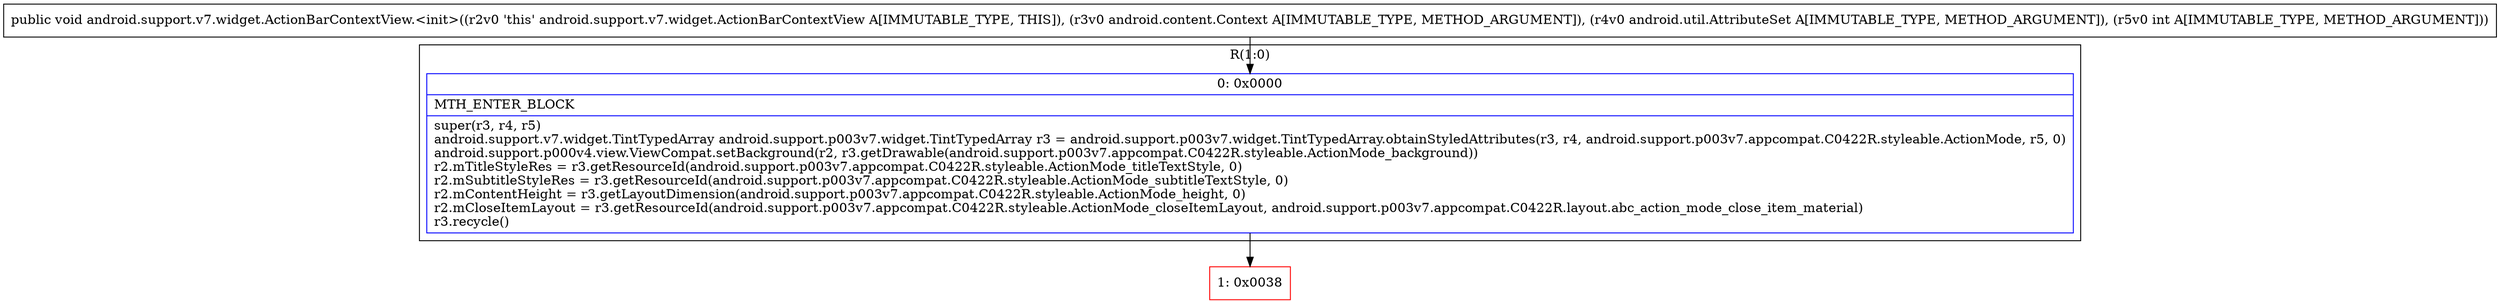 digraph "CFG forandroid.support.v7.widget.ActionBarContextView.\<init\>(Landroid\/content\/Context;Landroid\/util\/AttributeSet;I)V" {
subgraph cluster_Region_1821004710 {
label = "R(1:0)";
node [shape=record,color=blue];
Node_0 [shape=record,label="{0\:\ 0x0000|MTH_ENTER_BLOCK\l|super(r3, r4, r5)\landroid.support.v7.widget.TintTypedArray android.support.p003v7.widget.TintTypedArray r3 = android.support.p003v7.widget.TintTypedArray.obtainStyledAttributes(r3, r4, android.support.p003v7.appcompat.C0422R.styleable.ActionMode, r5, 0)\landroid.support.p000v4.view.ViewCompat.setBackground(r2, r3.getDrawable(android.support.p003v7.appcompat.C0422R.styleable.ActionMode_background))\lr2.mTitleStyleRes = r3.getResourceId(android.support.p003v7.appcompat.C0422R.styleable.ActionMode_titleTextStyle, 0)\lr2.mSubtitleStyleRes = r3.getResourceId(android.support.p003v7.appcompat.C0422R.styleable.ActionMode_subtitleTextStyle, 0)\lr2.mContentHeight = r3.getLayoutDimension(android.support.p003v7.appcompat.C0422R.styleable.ActionMode_height, 0)\lr2.mCloseItemLayout = r3.getResourceId(android.support.p003v7.appcompat.C0422R.styleable.ActionMode_closeItemLayout, android.support.p003v7.appcompat.C0422R.layout.abc_action_mode_close_item_material)\lr3.recycle()\l}"];
}
Node_1 [shape=record,color=red,label="{1\:\ 0x0038}"];
MethodNode[shape=record,label="{public void android.support.v7.widget.ActionBarContextView.\<init\>((r2v0 'this' android.support.v7.widget.ActionBarContextView A[IMMUTABLE_TYPE, THIS]), (r3v0 android.content.Context A[IMMUTABLE_TYPE, METHOD_ARGUMENT]), (r4v0 android.util.AttributeSet A[IMMUTABLE_TYPE, METHOD_ARGUMENT]), (r5v0 int A[IMMUTABLE_TYPE, METHOD_ARGUMENT])) }"];
MethodNode -> Node_0;
Node_0 -> Node_1;
}

